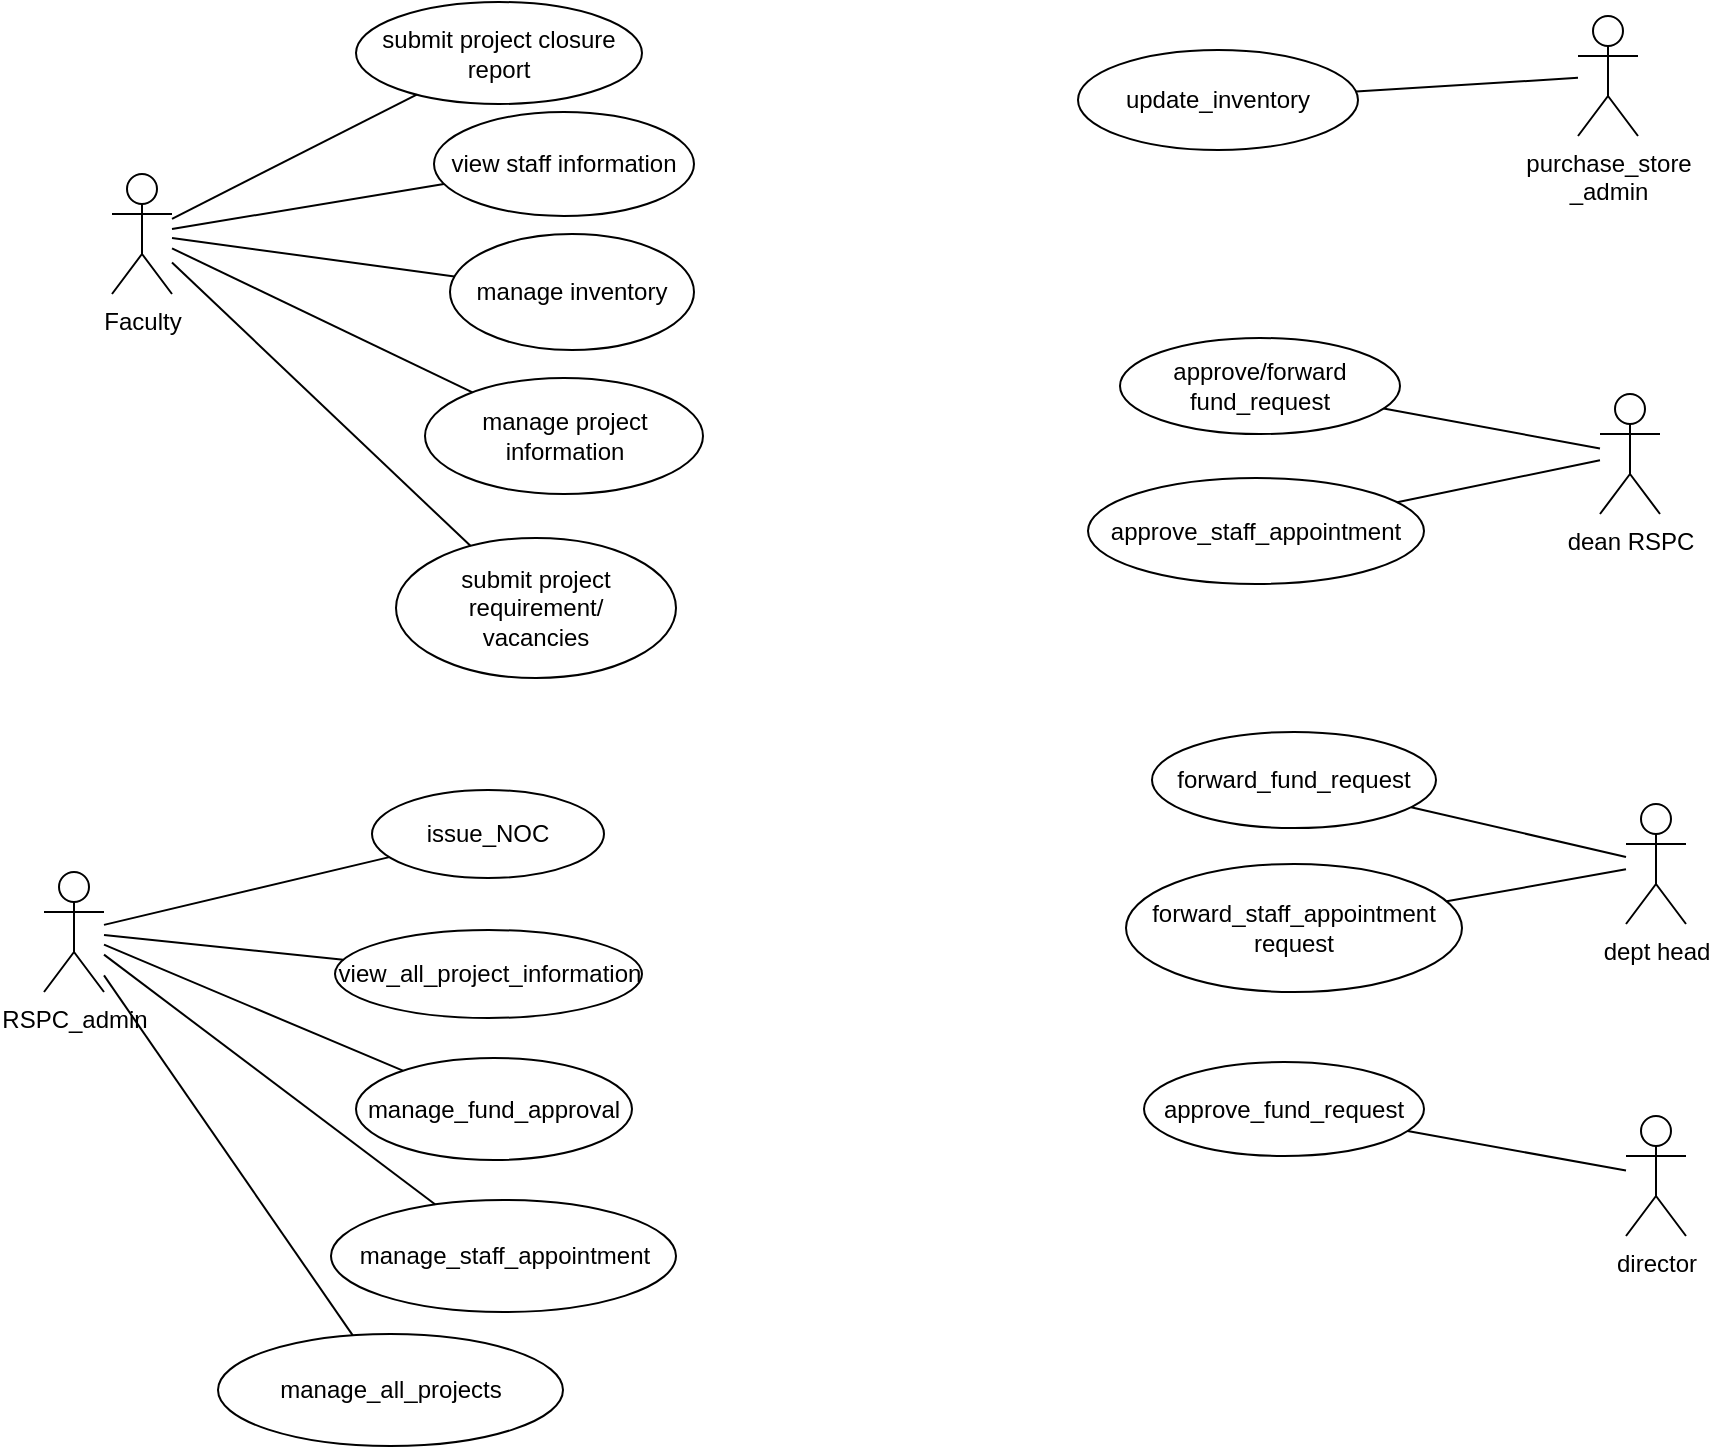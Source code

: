 <mxfile version="22.1.3" type="device">
  <diagram name="Page-1" id="HCyG9C-WCiqZoLqeZVIj">
    <mxGraphModel dx="1502" dy="564" grid="0" gridSize="10" guides="1" tooltips="1" connect="1" arrows="1" fold="1" page="1" pageScale="1" pageWidth="827" pageHeight="1169" background="#ffffff" math="0" shadow="0">
      <root>
        <mxCell id="0" />
        <mxCell id="1" parent="0" />
        <mxCell id="hRZYR1ejV4vaYIrMXX3N-1" value="Faculty" style="shape=umlActor;verticalLabelPosition=bottom;verticalAlign=top;html=1;outlineConnect=0;" parent="1" vertex="1">
          <mxGeometry x="92" y="124" width="30" height="60" as="geometry" />
        </mxCell>
        <mxCell id="SwqbOc6EIea9CYFpNQk6-1" value="submit project closure report" style="ellipse;whiteSpace=wrap;html=1;" parent="1" vertex="1">
          <mxGeometry x="214" y="38" width="143" height="51" as="geometry" />
        </mxCell>
        <mxCell id="SwqbOc6EIea9CYFpNQk6-10" value="manage inventory" style="ellipse;whiteSpace=wrap;html=1;" parent="1" vertex="1">
          <mxGeometry x="261" y="154" width="122" height="58" as="geometry" />
        </mxCell>
        <mxCell id="SwqbOc6EIea9CYFpNQk6-11" value="view staff information" style="ellipse;whiteSpace=wrap;html=1;" parent="1" vertex="1">
          <mxGeometry x="253" y="93" width="130" height="52" as="geometry" />
        </mxCell>
        <mxCell id="SwqbOc6EIea9CYFpNQk6-12" value="manage project information" style="ellipse;whiteSpace=wrap;html=1;" parent="1" vertex="1">
          <mxGeometry x="248.5" y="226" width="139" height="58" as="geometry" />
        </mxCell>
        <mxCell id="SwqbOc6EIea9CYFpNQk6-13" value="" style="endArrow=none;html=1;rounded=0;" parent="1" source="hRZYR1ejV4vaYIrMXX3N-1" target="SwqbOc6EIea9CYFpNQk6-1" edge="1">
          <mxGeometry width="50" height="50" relative="1" as="geometry">
            <mxPoint x="267" y="243" as="sourcePoint" />
            <mxPoint x="317" y="193" as="targetPoint" />
          </mxGeometry>
        </mxCell>
        <mxCell id="SwqbOc6EIea9CYFpNQk6-14" value="" style="endArrow=none;html=1;rounded=0;" parent="1" source="hRZYR1ejV4vaYIrMXX3N-1" target="SwqbOc6EIea9CYFpNQk6-11" edge="1">
          <mxGeometry width="50" height="50" relative="1" as="geometry">
            <mxPoint x="267" y="243" as="sourcePoint" />
            <mxPoint x="317" y="193" as="targetPoint" />
          </mxGeometry>
        </mxCell>
        <mxCell id="SwqbOc6EIea9CYFpNQk6-16" value="" style="endArrow=none;html=1;rounded=0;" parent="1" source="SwqbOc6EIea9CYFpNQk6-10" target="hRZYR1ejV4vaYIrMXX3N-1" edge="1">
          <mxGeometry width="50" height="50" relative="1" as="geometry">
            <mxPoint x="267" y="243" as="sourcePoint" />
            <mxPoint x="317" y="193" as="targetPoint" />
          </mxGeometry>
        </mxCell>
        <mxCell id="SwqbOc6EIea9CYFpNQk6-17" value="" style="endArrow=none;html=1;rounded=0;" parent="1" source="SwqbOc6EIea9CYFpNQk6-12" target="hRZYR1ejV4vaYIrMXX3N-1" edge="1">
          <mxGeometry width="50" height="50" relative="1" as="geometry">
            <mxPoint x="267" y="243" as="sourcePoint" />
            <mxPoint x="317" y="193" as="targetPoint" />
          </mxGeometry>
        </mxCell>
        <mxCell id="SwqbOc6EIea9CYFpNQk6-18" value="submit project requirement/&lt;br&gt;vacancies" style="ellipse;whiteSpace=wrap;html=1;" parent="1" vertex="1">
          <mxGeometry x="234" y="306" width="140" height="70" as="geometry" />
        </mxCell>
        <mxCell id="SwqbOc6EIea9CYFpNQk6-19" value="" style="endArrow=none;html=1;rounded=0;" parent="1" source="SwqbOc6EIea9CYFpNQk6-18" target="hRZYR1ejV4vaYIrMXX3N-1" edge="1">
          <mxGeometry width="50" height="50" relative="1" as="geometry">
            <mxPoint x="239" y="367" as="sourcePoint" />
            <mxPoint x="289" y="317" as="targetPoint" />
          </mxGeometry>
        </mxCell>
        <mxCell id="Z2HyTXzKA8MgmSh58620-1" value="update_inventory" style="ellipse;whiteSpace=wrap;html=1;" parent="1" vertex="1">
          <mxGeometry x="575" y="62" width="140" height="50" as="geometry" />
        </mxCell>
        <mxCell id="Z2HyTXzKA8MgmSh58620-2" value="purchase_store&lt;br&gt;_admin" style="shape=umlActor;verticalLabelPosition=bottom;verticalAlign=top;html=1;outlineConnect=0;" parent="1" vertex="1">
          <mxGeometry x="825" y="45" width="30" height="60" as="geometry" />
        </mxCell>
        <mxCell id="Z2HyTXzKA8MgmSh58620-3" value="" style="endArrow=none;html=1;rounded=0;" parent="1" source="Z2HyTXzKA8MgmSh58620-1" target="Z2HyTXzKA8MgmSh58620-2" edge="1">
          <mxGeometry width="50" height="50" relative="1" as="geometry">
            <mxPoint x="387" y="207" as="sourcePoint" />
            <mxPoint x="437" y="157" as="targetPoint" />
          </mxGeometry>
        </mxCell>
        <mxCell id="Z2HyTXzKA8MgmSh58620-4" value="RSPC_admin" style="shape=umlActor;verticalLabelPosition=bottom;verticalAlign=top;html=1;outlineConnect=0;" parent="1" vertex="1">
          <mxGeometry x="58" y="473" width="30" height="60" as="geometry" />
        </mxCell>
        <mxCell id="Z2HyTXzKA8MgmSh58620-5" value="issue_NOC" style="ellipse;whiteSpace=wrap;html=1;" parent="1" vertex="1">
          <mxGeometry x="222" y="432" width="116" height="44" as="geometry" />
        </mxCell>
        <mxCell id="Z2HyTXzKA8MgmSh58620-6" value="" style="endArrow=none;html=1;rounded=0;" parent="1" source="Z2HyTXzKA8MgmSh58620-5" target="Z2HyTXzKA8MgmSh58620-4" edge="1">
          <mxGeometry width="50" height="50" relative="1" as="geometry">
            <mxPoint x="369" y="493" as="sourcePoint" />
            <mxPoint x="419" y="443" as="targetPoint" />
          </mxGeometry>
        </mxCell>
        <mxCell id="Z2HyTXzKA8MgmSh58620-7" value="view_all_project_information" style="ellipse;whiteSpace=wrap;html=1;" parent="1" vertex="1">
          <mxGeometry x="203.5" y="502" width="153.5" height="44" as="geometry" />
        </mxCell>
        <mxCell id="Z2HyTXzKA8MgmSh58620-8" value="" style="endArrow=none;html=1;rounded=0;" parent="1" source="Z2HyTXzKA8MgmSh58620-7" target="Z2HyTXzKA8MgmSh58620-4" edge="1">
          <mxGeometry width="50" height="50" relative="1" as="geometry">
            <mxPoint x="369" y="493" as="sourcePoint" />
            <mxPoint x="419" y="443" as="targetPoint" />
          </mxGeometry>
        </mxCell>
        <mxCell id="Z2HyTXzKA8MgmSh58620-9" value="dean RSPC" style="shape=umlActor;verticalLabelPosition=bottom;verticalAlign=top;html=1;outlineConnect=0;" parent="1" vertex="1">
          <mxGeometry x="836" y="234" width="30" height="60" as="geometry" />
        </mxCell>
        <mxCell id="Z2HyTXzKA8MgmSh58620-10" value="approve/forward &lt;br&gt;fund_request" style="ellipse;whiteSpace=wrap;html=1;" parent="1" vertex="1">
          <mxGeometry x="596" y="206" width="140" height="48" as="geometry" />
        </mxCell>
        <mxCell id="Z2HyTXzKA8MgmSh58620-11" value="" style="endArrow=none;html=1;rounded=0;" parent="1" source="Z2HyTXzKA8MgmSh58620-10" target="Z2HyTXzKA8MgmSh58620-9" edge="1">
          <mxGeometry width="50" height="50" relative="1" as="geometry">
            <mxPoint x="439" y="373" as="sourcePoint" />
            <mxPoint x="489" y="323" as="targetPoint" />
          </mxGeometry>
        </mxCell>
        <mxCell id="Z2HyTXzKA8MgmSh58620-12" value="approve_staff_appointment" style="ellipse;whiteSpace=wrap;html=1;" parent="1" vertex="1">
          <mxGeometry x="580" y="276" width="168" height="53" as="geometry" />
        </mxCell>
        <mxCell id="Z2HyTXzKA8MgmSh58620-13" value="" style="endArrow=none;html=1;rounded=0;" parent="1" source="Z2HyTXzKA8MgmSh58620-12" target="Z2HyTXzKA8MgmSh58620-9" edge="1">
          <mxGeometry width="50" height="50" relative="1" as="geometry">
            <mxPoint x="439" y="373" as="sourcePoint" />
            <mxPoint x="489" y="323" as="targetPoint" />
          </mxGeometry>
        </mxCell>
        <mxCell id="Z2HyTXzKA8MgmSh58620-14" value="director" style="shape=umlActor;verticalLabelPosition=bottom;verticalAlign=top;html=1;outlineConnect=0;" parent="1" vertex="1">
          <mxGeometry x="849" y="595" width="30" height="60" as="geometry" />
        </mxCell>
        <mxCell id="Z2HyTXzKA8MgmSh58620-15" value="approve_fund_request" style="ellipse;whiteSpace=wrap;html=1;" parent="1" vertex="1">
          <mxGeometry x="608" y="568" width="140" height="47" as="geometry" />
        </mxCell>
        <mxCell id="Z2HyTXzKA8MgmSh58620-16" value="" style="endArrow=none;html=1;rounded=0;" parent="1" source="Z2HyTXzKA8MgmSh58620-15" target="Z2HyTXzKA8MgmSh58620-14" edge="1">
          <mxGeometry width="50" height="50" relative="1" as="geometry">
            <mxPoint x="439" y="373" as="sourcePoint" />
            <mxPoint x="489" y="323" as="targetPoint" />
          </mxGeometry>
        </mxCell>
        <mxCell id="Z2HyTXzKA8MgmSh58620-17" value="forward_fund_request" style="ellipse;whiteSpace=wrap;html=1;" parent="1" vertex="1">
          <mxGeometry x="612" y="403" width="142" height="48" as="geometry" />
        </mxCell>
        <mxCell id="Z2HyTXzKA8MgmSh58620-18" value="dept head" style="shape=umlActor;verticalLabelPosition=bottom;verticalAlign=top;html=1;outlineConnect=0;" parent="1" vertex="1">
          <mxGeometry x="849" y="439" width="30" height="60" as="geometry" />
        </mxCell>
        <mxCell id="Z2HyTXzKA8MgmSh58620-19" value="forward_staff_appointment&lt;br&gt;request" style="ellipse;whiteSpace=wrap;html=1;" parent="1" vertex="1">
          <mxGeometry x="599" y="469" width="168" height="64" as="geometry" />
        </mxCell>
        <mxCell id="Z2HyTXzKA8MgmSh58620-20" value="" style="endArrow=none;html=1;rounded=0;" parent="1" source="Z2HyTXzKA8MgmSh58620-17" target="Z2HyTXzKA8MgmSh58620-18" edge="1">
          <mxGeometry width="50" height="50" relative="1" as="geometry">
            <mxPoint x="439" y="485" as="sourcePoint" />
            <mxPoint x="489" y="435" as="targetPoint" />
          </mxGeometry>
        </mxCell>
        <mxCell id="Z2HyTXzKA8MgmSh58620-21" value="" style="endArrow=none;html=1;rounded=0;" parent="1" source="Z2HyTXzKA8MgmSh58620-19" target="Z2HyTXzKA8MgmSh58620-18" edge="1">
          <mxGeometry width="50" height="50" relative="1" as="geometry">
            <mxPoint x="439" y="485" as="sourcePoint" />
            <mxPoint x="489" y="435" as="targetPoint" />
          </mxGeometry>
        </mxCell>
        <mxCell id="Z2HyTXzKA8MgmSh58620-22" value="manage_fund_approval" style="ellipse;whiteSpace=wrap;html=1;" parent="1" vertex="1">
          <mxGeometry x="214" y="566" width="138" height="51" as="geometry" />
        </mxCell>
        <mxCell id="Z2HyTXzKA8MgmSh58620-23" value="manage_staff_appointment" style="ellipse;whiteSpace=wrap;html=1;" parent="1" vertex="1">
          <mxGeometry x="201.5" y="637" width="172.5" height="56" as="geometry" />
        </mxCell>
        <mxCell id="Z2HyTXzKA8MgmSh58620-24" value="" style="endArrow=none;html=1;rounded=0;" parent="1" source="Z2HyTXzKA8MgmSh58620-22" target="Z2HyTXzKA8MgmSh58620-4" edge="1">
          <mxGeometry width="50" height="50" relative="1" as="geometry">
            <mxPoint x="439" y="571" as="sourcePoint" />
            <mxPoint x="489" y="521" as="targetPoint" />
          </mxGeometry>
        </mxCell>
        <mxCell id="Z2HyTXzKA8MgmSh58620-25" value="" style="endArrow=none;html=1;rounded=0;" parent="1" source="Z2HyTXzKA8MgmSh58620-23" target="Z2HyTXzKA8MgmSh58620-4" edge="1">
          <mxGeometry width="50" height="50" relative="1" as="geometry">
            <mxPoint x="439" y="571" as="sourcePoint" />
            <mxPoint x="489" y="521" as="targetPoint" />
          </mxGeometry>
        </mxCell>
        <mxCell id="6jmASLI1tqj_Hf3TqdEN-1" value="manage_all_projects" style="ellipse;whiteSpace=wrap;html=1;" vertex="1" parent="1">
          <mxGeometry x="145" y="704" width="172.5" height="56" as="geometry" />
        </mxCell>
        <mxCell id="6jmASLI1tqj_Hf3TqdEN-2" value="" style="endArrow=none;html=1;rounded=0;" edge="1" parent="1" source="6jmASLI1tqj_Hf3TqdEN-1" target="Z2HyTXzKA8MgmSh58620-4">
          <mxGeometry width="50" height="50" relative="1" as="geometry">
            <mxPoint x="264" y="649" as="sourcePoint" />
            <mxPoint x="98" y="524" as="targetPoint" />
          </mxGeometry>
        </mxCell>
      </root>
    </mxGraphModel>
  </diagram>
</mxfile>
